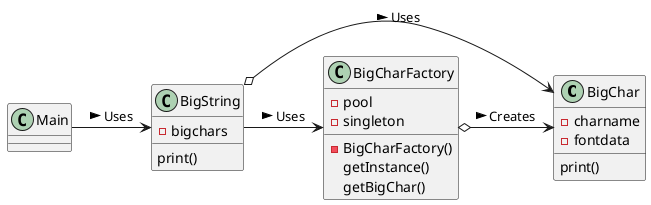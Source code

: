 @startuml

class BigChar{
-charname
-fontdata
print()
}

class BigCharFactory{
-pool
-singleton
-BigCharFactory()
getInstance()
getBigChar()
}

class BigString{
-bigchars
print()
}

class Main{

}

Main ->BigString:Uses >
BigString ->BigCharFactory:Uses >
BigString o->BigChar:Uses >
BigCharFactory o->BigChar:Creates >

@enduml